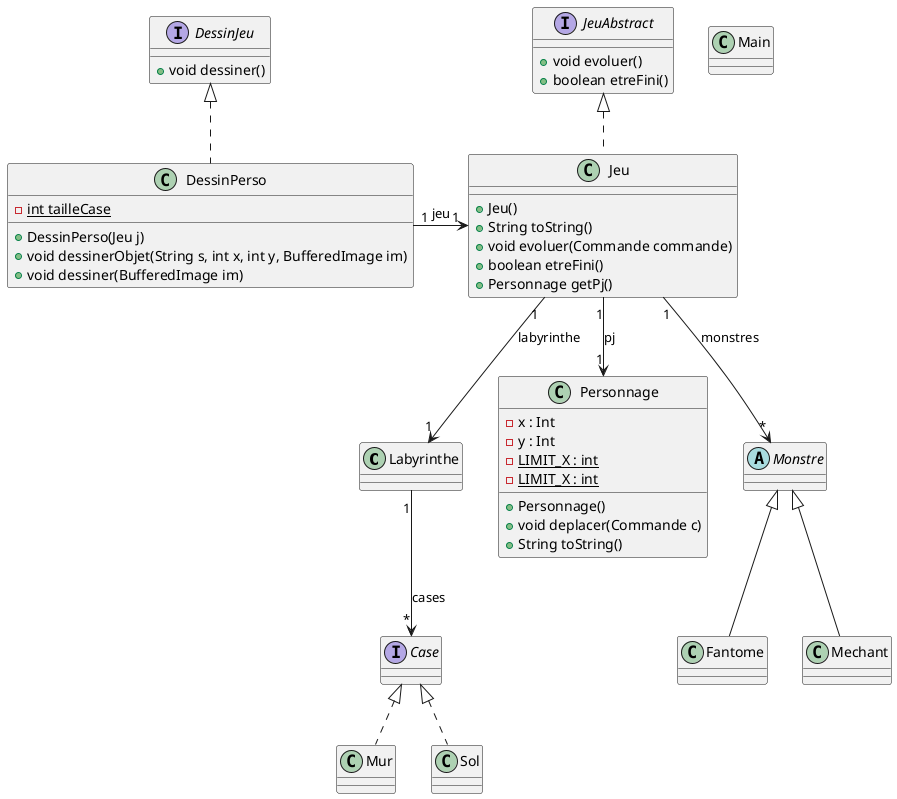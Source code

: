 @startuml

class Labyrinthe {

}
Labyrinthe "1" --> "*" Case : cases

interface Case {

}

class Mur implements Case {

}

class Sol implements Case {

}

class Personnage {
    - x : Int
    - y : Int
    - {static} LIMIT_X : int
    - {static} LIMIT_X : int
    + Personnage()
    + void deplacer(Commande c)
    + String toString()
}

abstract class Monstre {

}

class Fantome extends Monstre {

}

class Mechant extends Monstre {

}

interface JeuAbstract {
    + void evoluer()
    + boolean etreFini()
}

interface DessinJeu {
    + void dessiner()
}

Jeu "1" --> "1" Labyrinthe : labyrinthe
Jeu "1" --> "1" Personnage : pj
Jeu "1" --> "*" Monstre : monstres

class Main {

}

class Jeu implements JeuAbstract {
    + Jeu()
    + String toString()
    + void evoluer(Commande commande)
    + boolean etreFini()
    + Personnage getPj()
}

class DessinPerso implements DessinJeu {
    - {static} int tailleCase
    + DessinPerso(Jeu j)
    + void dessinerObjet(String s, int x, int y, BufferedImage im)
    + void dessiner(BufferedImage im)
}
DessinPerso "1" -> "1" Jeu : jeu


@enduml